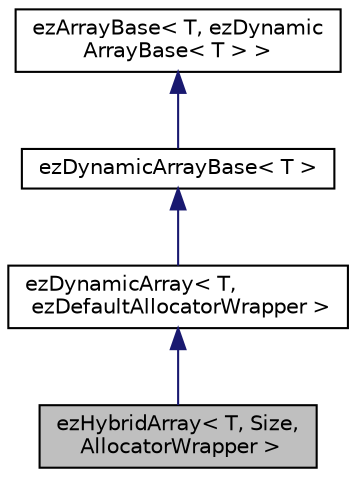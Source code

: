 digraph "ezHybridArray&lt; T, Size, AllocatorWrapper &gt;"
{
 // LATEX_PDF_SIZE
  edge [fontname="Helvetica",fontsize="10",labelfontname="Helvetica",labelfontsize="10"];
  node [fontname="Helvetica",fontsize="10",shape=record];
  Node1 [label="ezHybridArray\< T, Size,\l AllocatorWrapper \>",height=0.2,width=0.4,color="black", fillcolor="grey75", style="filled", fontcolor="black",tooltip="A hybrid array uses in-place storage to handle the first few elements without any allocation...."];
  Node2 -> Node1 [dir="back",color="midnightblue",fontsize="10",style="solid",fontname="Helvetica"];
  Node2 [label="ezDynamicArray\< T,\l ezDefaultAllocatorWrapper \>",height=0.2,width=0.4,color="black", fillcolor="white", style="filled",URL="$d2/d4f/classez_dynamic_array.htm",tooltip=" "];
  Node3 -> Node2 [dir="back",color="midnightblue",fontsize="10",style="solid",fontname="Helvetica"];
  Node3 [label="ezDynamicArrayBase\< T \>",height=0.2,width=0.4,color="black", fillcolor="white", style="filled",URL="$d5/d3f/classez_dynamic_array_base.htm",tooltip="Implementation of a dynamically growing array."];
  Node4 -> Node3 [dir="back",color="midnightblue",fontsize="10",style="solid",fontname="Helvetica"];
  Node4 [label="ezArrayBase\< T, ezDynamic\lArrayBase\< T \> \>",height=0.2,width=0.4,color="black", fillcolor="white", style="filled",URL="$dc/d59/classez_array_base.htm",tooltip=" "];
}
